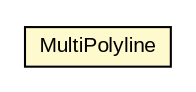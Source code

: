 #!/usr/local/bin/dot
#
# Class diagram 
# Generated by UMLGraph version R5_6-24-gf6e263 (http://www.umlgraph.org/)
#

digraph G {
	edge [fontname="arial",fontsize=10,labelfontname="arial",labelfontsize=10];
	node [fontname="arial",fontsize=10,shape=plaintext];
	nodesep=0.25;
	ranksep=0.5;
	// org.osmdroid.gpkg.overlay.features.MultiPolyline
	c173514 [label=<<table title="org.osmdroid.gpkg.overlay.features.MultiPolyline" border="0" cellborder="1" cellspacing="0" cellpadding="2" port="p" bgcolor="lemonChiffon" href="./MultiPolyline.html">
		<tr><td><table border="0" cellspacing="0" cellpadding="1">
<tr><td align="center" balign="center"> MultiPolyline </td></tr>
		</table></td></tr>
		</table>>, URL="./MultiPolyline.html", fontname="arial", fontcolor="black", fontsize=10.0];
}


